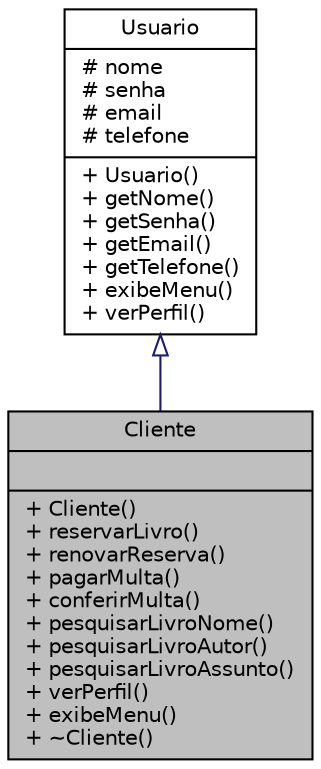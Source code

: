 digraph "Cliente"
{
 // LATEX_PDF_SIZE
  edge [fontname="Helvetica",fontsize="10",labelfontname="Helvetica",labelfontsize="10"];
  node [fontname="Helvetica",fontsize="10",shape=record];
  Node1 [label="{Cliente\n||+ Cliente()\l+ reservarLivro()\l+ renovarReserva()\l+ pagarMulta()\l+ conferirMulta()\l+ pesquisarLivroNome()\l+ pesquisarLivroAutor()\l+ pesquisarLivroAssunto()\l+ verPerfil()\l+ exibeMenu()\l+ ~Cliente()\l}",height=0.2,width=0.4,color="black", fillcolor="grey75", style="filled", fontcolor="black",tooltip="Classe Cliente,."];
  Node2 -> Node1 [dir="back",color="midnightblue",fontsize="10",style="solid",arrowtail="onormal",fontname="Helvetica"];
  Node2 [label="{Usuario\n|# nome\l# senha\l# email\l# telefone\l|+ Usuario()\l+ getNome()\l+ getSenha()\l+ getEmail()\l+ getTelefone()\l+ exibeMenu()\l+ verPerfil()\l}",height=0.2,width=0.4,color="black", fillcolor="white", style="filled",URL="$classUsuario.html",tooltip="Classe usuario,."];
}
